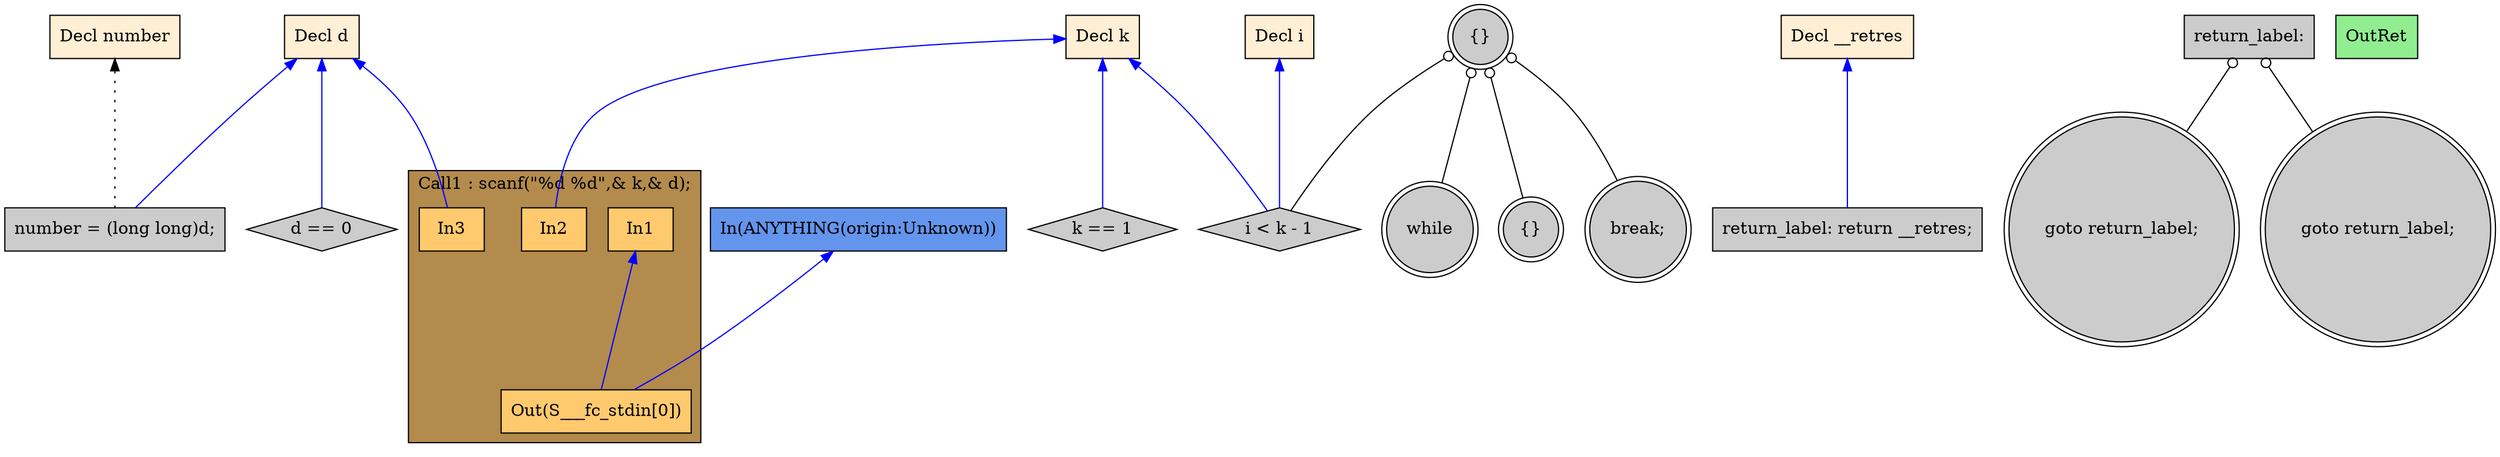 digraph G {
  rankdir=TB;
  node [style="filled", ];
  2 [label="Decl k", fillcolor="#FFEFD5", shape=box, ];
  3 [label="Decl d", fillcolor="#FFEFD5", shape=box, ];
  4 [label="Decl number", fillcolor="#FFEFD5", shape=box, ];
  5 [label="Decl i", fillcolor="#FFEFD5", shape=box, ];
  6 [label="Decl __retres", fillcolor="#FFEFD5", shape=box, ];
  8 [label="In1", fillcolor="#FFCA6E", shape=box, ];
  9 [label="In2", fillcolor="#FFCA6E", shape=box, ];
  10 [label="In3", fillcolor="#FFCA6E", shape=box, ];
  11 [label="Out(S___fc_stdin[0])", fillcolor="#FFCA6E", shape=box, ];
  12 [label="number = (long long)d;", fillcolor="#CCCCCC", shape=box, ];
  13 [label="{}", fillcolor="#CCCCCC", shape=doublecircle, ];
  14 [label="while", fillcolor="#CCCCCC", shape=doublecircle, ];
  15 [label="i < k - 1", fillcolor="#CCCCCC", shape=diamond, ];
  16 [label="{}", fillcolor="#CCCCCC", shape=doublecircle, ];
  17 [label="break;", fillcolor="#CCCCCC", shape=doublecircle, ];
  18 [label="d == 0", fillcolor="#CCCCCC", shape=diamond, ];
  19 [label="k == 1", fillcolor="#CCCCCC", shape=diamond, ];
  20 [label="goto return_label;", fillcolor="#CCCCCC", shape=doublecircle, ];
  21 [label="return_label:", fillcolor="#CCCCCC", shape=box, ];
  22 [label="goto return_label;", fillcolor="#CCCCCC", shape=doublecircle, ];
  23 [label="return_label: return __retres;", fillcolor="#CCCCCC", shape=box, ];
  24 [label="OutRet", fillcolor="#90EE90", shape=box, ];
  25 [label="In(ANYTHING(origin:Unknown))", fillcolor="#6495ED", shape=box, ];
  
  subgraph cluster_Call1 { label="Call1 : scanf(\"%d %d\",& k,& d);";
                           fillcolor="#B38B4D"; style="filled"; 11;10;9;8;
     };
  
  edge [dir=back, ];
  2 -> 9 [color="#0000FF", ];
  3 -> 10 [color="#0000FF", ];
  8 -> 11 [color="#0000FF", ];
  25 -> 11 [color="#0000FF", ];
  3 -> 12 [color="#0000FF", ];
  4 -> 12 [color="#000000", style="dotted", ];
  13 -> 14 [color="#000000", arrowtail=odot, ];
  2 -> 15 [color="#0000FF", ];
  5 -> 15 [color="#0000FF", ];
  13 -> 15 [color="#000000", arrowtail=odot, ];
  13 -> 16 [color="#000000", arrowtail=odot, ];
  13 -> 17 [color="#000000", arrowtail=odot, ];
  3 -> 18 [color="#0000FF", ];
  2 -> 19 [color="#0000FF", ];
  21 -> 20 [color="#000000", arrowtail=odot, ];
  21 -> 22 [color="#000000", arrowtail=odot, ];
  6 -> 23 [color="#0000FF", ];
  
  }